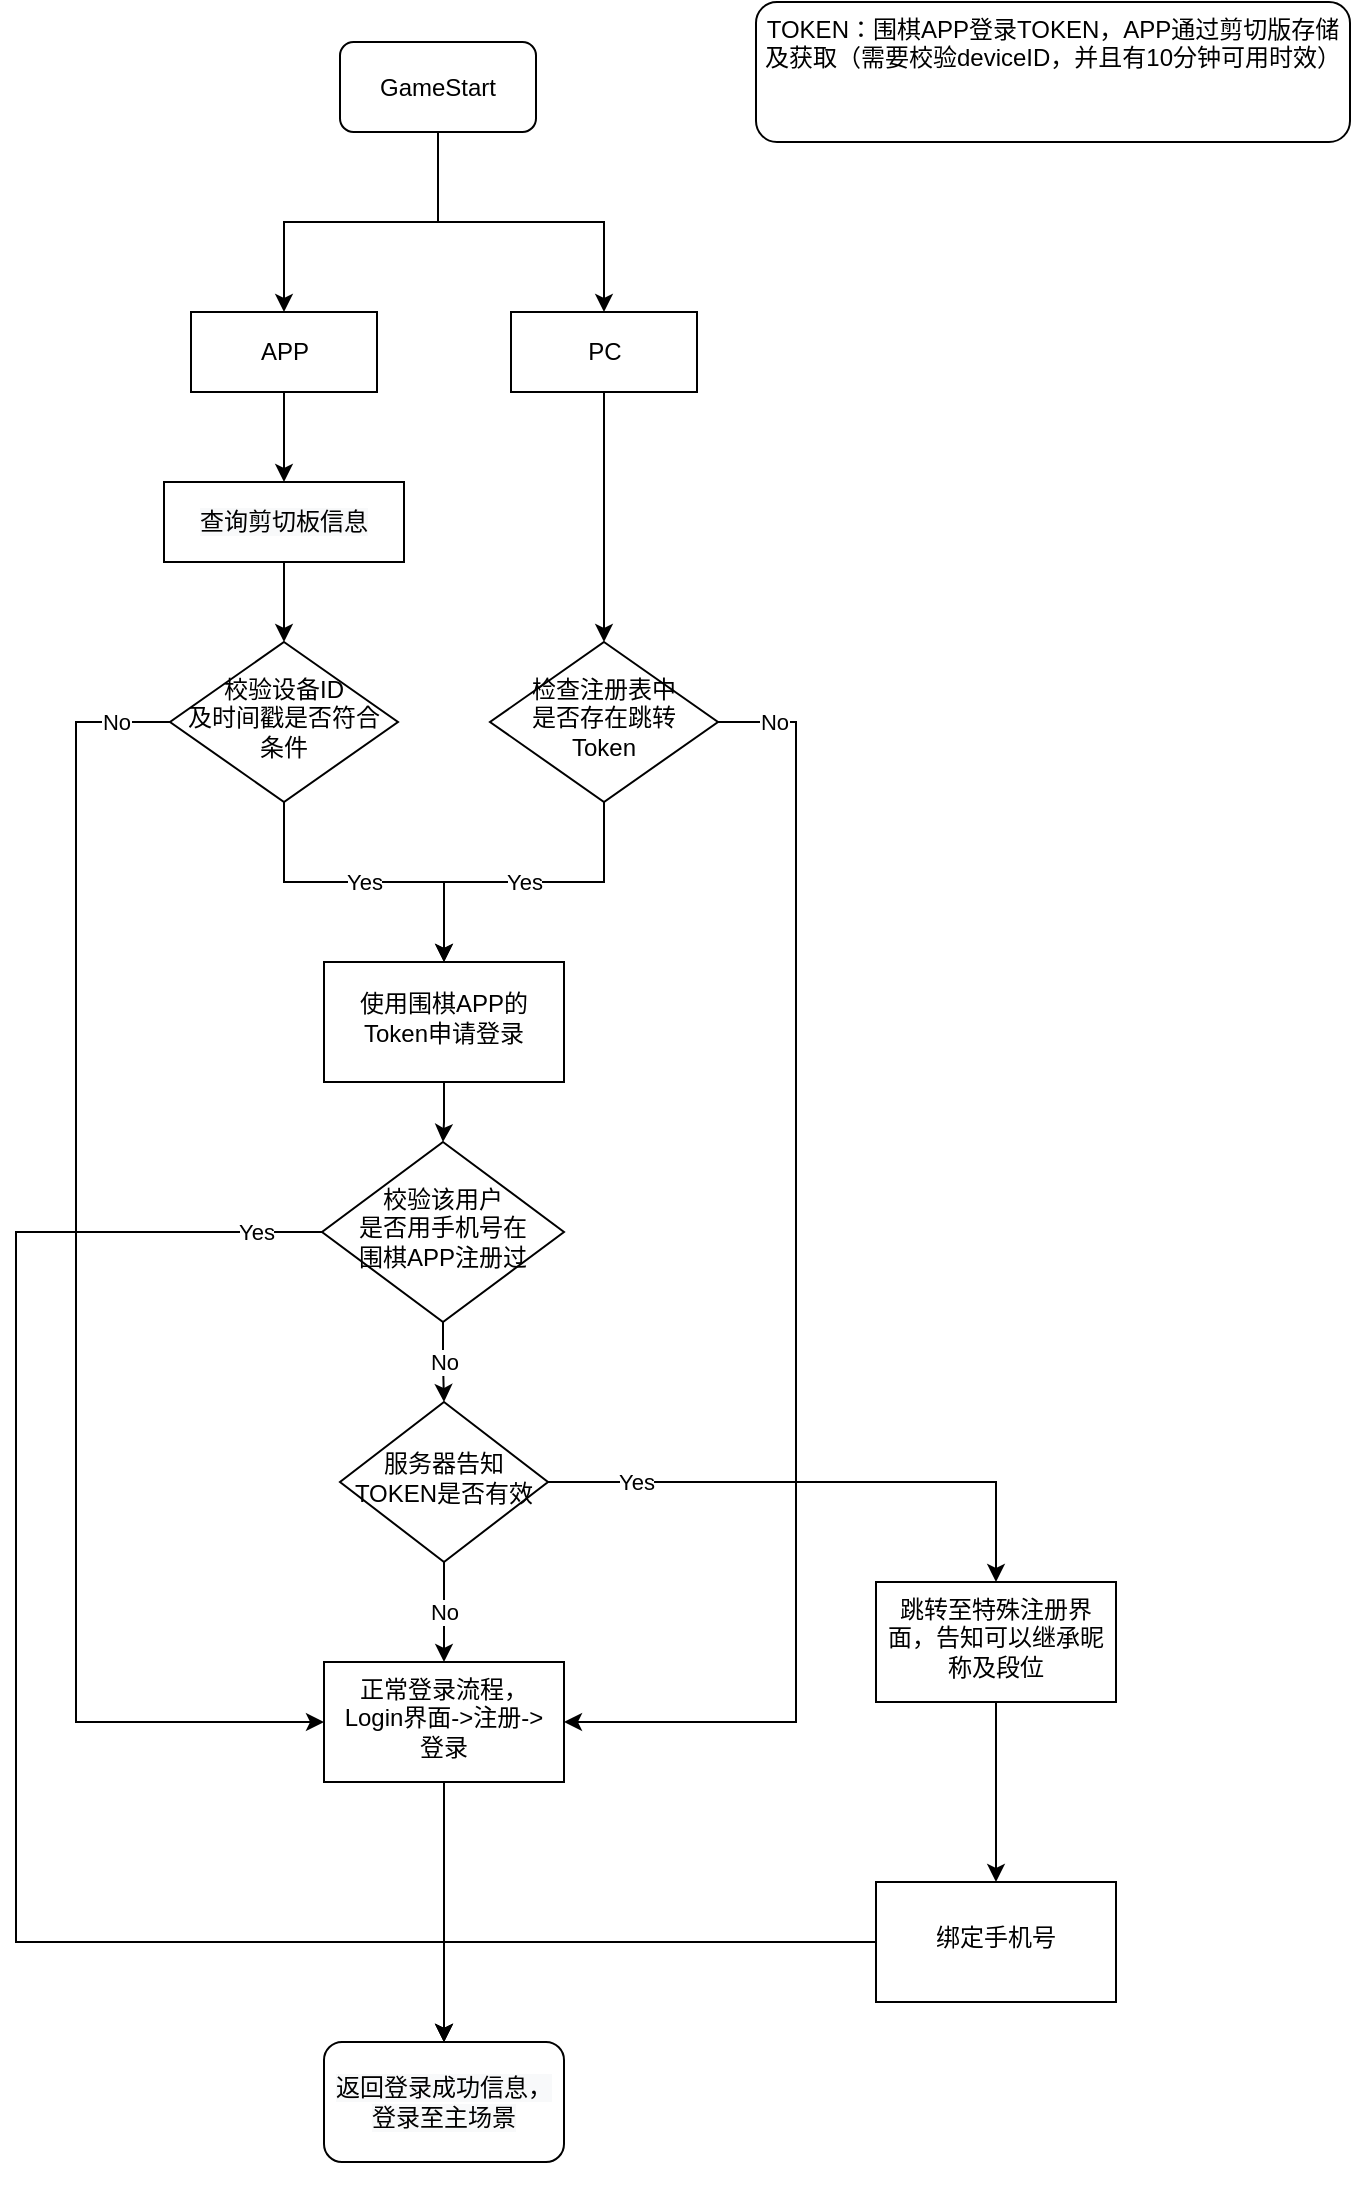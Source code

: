 <mxfile version="15.0.6" type="github">
  <diagram id="C5RBs43oDa-KdzZeNtuy" name="Page-1">
    <mxGraphModel dx="1790" dy="867" grid="1" gridSize="10" guides="1" tooltips="1" connect="1" arrows="1" fold="1" page="1" pageScale="1" pageWidth="827" pageHeight="1169" math="0" shadow="0">
      <root>
        <mxCell id="WIyWlLk6GJQsqaUBKTNV-0" />
        <mxCell id="WIyWlLk6GJQsqaUBKTNV-1" parent="WIyWlLk6GJQsqaUBKTNV-0" />
        <mxCell id="nziMc3zZna5WPYhRgBaK-10" style="edgeStyle=orthogonalEdgeStyle;rounded=0;orthogonalLoop=1;jettySize=auto;html=1;" edge="1" parent="WIyWlLk6GJQsqaUBKTNV-1" source="nziMc3zZna5WPYhRgBaK-67" target="nziMc3zZna5WPYhRgBaK-65">
          <mxGeometry relative="1" as="geometry">
            <mxPoint x="294" y="200" as="sourcePoint" />
            <mxPoint x="294" y="260" as="targetPoint" />
          </mxGeometry>
        </mxCell>
        <mxCell id="nziMc3zZna5WPYhRgBaK-34" value="Yes" style="edgeStyle=orthogonalEdgeStyle;rounded=0;orthogonalLoop=1;jettySize=auto;html=1;" edge="1" parent="WIyWlLk6GJQsqaUBKTNV-1" source="WIyWlLk6GJQsqaUBKTNV-6" target="nziMc3zZna5WPYhRgBaK-21">
          <mxGeometry relative="1" as="geometry" />
        </mxCell>
        <mxCell id="nziMc3zZna5WPYhRgBaK-42" value="No" style="edgeStyle=orthogonalEdgeStyle;rounded=0;orthogonalLoop=1;jettySize=auto;html=1;" edge="1" parent="WIyWlLk6GJQsqaUBKTNV-1" source="WIyWlLk6GJQsqaUBKTNV-6" target="nziMc3zZna5WPYhRgBaK-62">
          <mxGeometry x="-0.919" relative="1" as="geometry">
            <Array as="points">
              <mxPoint x="190" y="360" />
              <mxPoint x="190" y="860" />
            </Array>
            <mxPoint as="offset" />
          </mxGeometry>
        </mxCell>
        <mxCell id="WIyWlLk6GJQsqaUBKTNV-6" value="校验设备ID&lt;br&gt;及时间戳是否符合条件" style="rhombus;whiteSpace=wrap;html=1;shadow=0;fontFamily=Helvetica;fontSize=12;align=center;strokeWidth=1;spacing=6;spacingTop=-4;" parent="WIyWlLk6GJQsqaUBKTNV-1" vertex="1">
          <mxGeometry x="237" y="320" width="114" height="80" as="geometry" />
        </mxCell>
        <mxCell id="nziMc3zZna5WPYhRgBaK-6" style="edgeStyle=orthogonalEdgeStyle;rounded=0;orthogonalLoop=1;jettySize=auto;html=1;" edge="1" parent="WIyWlLk6GJQsqaUBKTNV-1" source="nziMc3zZna5WPYhRgBaK-69" target="nziMc3zZna5WPYhRgBaK-68">
          <mxGeometry relative="1" as="geometry">
            <mxPoint x="374" y="80" as="sourcePoint" />
            <mxPoint x="454" y="150" as="targetPoint" />
          </mxGeometry>
        </mxCell>
        <mxCell id="nziMc3zZna5WPYhRgBaK-7" style="edgeStyle=orthogonalEdgeStyle;rounded=0;orthogonalLoop=1;jettySize=auto;html=1;" edge="1" parent="WIyWlLk6GJQsqaUBKTNV-1" source="nziMc3zZna5WPYhRgBaK-69" target="nziMc3zZna5WPYhRgBaK-67">
          <mxGeometry relative="1" as="geometry">
            <mxPoint x="374" y="80" as="sourcePoint" />
            <mxPoint x="294" y="150" as="targetPoint" />
          </mxGeometry>
        </mxCell>
        <mxCell id="nziMc3zZna5WPYhRgBaK-11" style="edgeStyle=orthogonalEdgeStyle;rounded=0;orthogonalLoop=1;jettySize=auto;html=1;" edge="1" parent="WIyWlLk6GJQsqaUBKTNV-1" source="nziMc3zZna5WPYhRgBaK-68" target="nziMc3zZna5WPYhRgBaK-24">
          <mxGeometry relative="1" as="geometry">
            <mxPoint x="454" y="200" as="sourcePoint" />
            <mxPoint x="454" y="230" as="targetPoint" />
          </mxGeometry>
        </mxCell>
        <mxCell id="nziMc3zZna5WPYhRgBaK-12" style="edgeStyle=orthogonalEdgeStyle;rounded=0;orthogonalLoop=1;jettySize=auto;html=1;" edge="1" parent="WIyWlLk6GJQsqaUBKTNV-1" source="nziMc3zZna5WPYhRgBaK-65" target="WIyWlLk6GJQsqaUBKTNV-6">
          <mxGeometry relative="1" as="geometry">
            <mxPoint x="294" y="280" as="sourcePoint" />
          </mxGeometry>
        </mxCell>
        <mxCell id="nziMc3zZna5WPYhRgBaK-44" value="" style="edgeStyle=orthogonalEdgeStyle;rounded=0;orthogonalLoop=1;jettySize=auto;html=1;" edge="1" parent="WIyWlLk6GJQsqaUBKTNV-1" source="nziMc3zZna5WPYhRgBaK-21" target="nziMc3zZna5WPYhRgBaK-43">
          <mxGeometry relative="1" as="geometry" />
        </mxCell>
        <mxCell id="nziMc3zZna5WPYhRgBaK-21" value="使用围棋APP的Token申请登录" style="whiteSpace=wrap;html=1;shadow=0;strokeWidth=1;spacing=6;spacingTop=-4;" vertex="1" parent="WIyWlLk6GJQsqaUBKTNV-1">
          <mxGeometry x="314" y="480" width="120" height="60" as="geometry" />
        </mxCell>
        <mxCell id="nziMc3zZna5WPYhRgBaK-39" value="Yes" style="edgeStyle=orthogonalEdgeStyle;rounded=0;orthogonalLoop=1;jettySize=auto;html=1;" edge="1" parent="WIyWlLk6GJQsqaUBKTNV-1" source="nziMc3zZna5WPYhRgBaK-24" target="nziMc3zZna5WPYhRgBaK-21">
          <mxGeometry relative="1" as="geometry" />
        </mxCell>
        <mxCell id="nziMc3zZna5WPYhRgBaK-40" value="No" style="edgeStyle=orthogonalEdgeStyle;rounded=0;orthogonalLoop=1;jettySize=auto;html=1;exitX=1;exitY=0.5;exitDx=0;exitDy=0;" edge="1" parent="WIyWlLk6GJQsqaUBKTNV-1" source="nziMc3zZna5WPYhRgBaK-24" target="nziMc3zZna5WPYhRgBaK-62">
          <mxGeometry x="-0.914" relative="1" as="geometry">
            <mxPoint x="580" y="480" as="targetPoint" />
            <Array as="points">
              <mxPoint x="550" y="360" />
              <mxPoint x="550" y="860" />
            </Array>
            <mxPoint as="offset" />
          </mxGeometry>
        </mxCell>
        <mxCell id="nziMc3zZna5WPYhRgBaK-24" value="检查注册表中&lt;br&gt;是否存在跳转Token" style="rhombus;whiteSpace=wrap;html=1;shadow=0;fontFamily=Helvetica;fontSize=12;align=center;strokeWidth=1;spacing=6;spacingTop=-4;" vertex="1" parent="WIyWlLk6GJQsqaUBKTNV-1">
          <mxGeometry x="397" y="320" width="114" height="80" as="geometry" />
        </mxCell>
        <mxCell id="nziMc3zZna5WPYhRgBaK-59" value="No" style="edgeStyle=orthogonalEdgeStyle;rounded=0;orthogonalLoop=1;jettySize=auto;html=1;" edge="1" parent="WIyWlLk6GJQsqaUBKTNV-1" source="nziMc3zZna5WPYhRgBaK-43" target="nziMc3zZna5WPYhRgBaK-58">
          <mxGeometry relative="1" as="geometry" />
        </mxCell>
        <mxCell id="nziMc3zZna5WPYhRgBaK-72" value="Yes" style="edgeStyle=orthogonalEdgeStyle;rounded=0;orthogonalLoop=1;jettySize=auto;html=1;entryX=0.5;entryY=0;entryDx=0;entryDy=0;" edge="1" parent="WIyWlLk6GJQsqaUBKTNV-1" source="nziMc3zZna5WPYhRgBaK-43" target="nziMc3zZna5WPYhRgBaK-74">
          <mxGeometry x="-0.914" relative="1" as="geometry">
            <mxPoint x="306" y="1050" as="targetPoint" />
            <Array as="points">
              <mxPoint x="160" y="615" />
              <mxPoint x="160" y="970" />
              <mxPoint x="374" y="970" />
            </Array>
            <mxPoint as="offset" />
          </mxGeometry>
        </mxCell>
        <mxCell id="nziMc3zZna5WPYhRgBaK-43" value="校验该用户&lt;br&gt;是否用手机号在&lt;br&gt;围棋APP注册过" style="rhombus;whiteSpace=wrap;html=1;shadow=0;strokeWidth=1;spacing=6;spacingTop=-4;" vertex="1" parent="WIyWlLk6GJQsqaUBKTNV-1">
          <mxGeometry x="313" y="570" width="121" height="90" as="geometry" />
        </mxCell>
        <mxCell id="nziMc3zZna5WPYhRgBaK-56" value="&lt;span&gt;TOKEN：围棋APP登录TOKEN，APP通过剪切版存储及获取（需要校验deviceID，并且有10分钟可用时效）&lt;br&gt;&lt;br&gt;&lt;br&gt;&lt;/span&gt;" style="rounded=1;whiteSpace=wrap;html=1;" vertex="1" parent="WIyWlLk6GJQsqaUBKTNV-1">
          <mxGeometry x="530" width="297" height="70" as="geometry" />
        </mxCell>
        <mxCell id="nziMc3zZna5WPYhRgBaK-61" value="Yes" style="edgeStyle=orthogonalEdgeStyle;rounded=0;orthogonalLoop=1;jettySize=auto;html=1;" edge="1" parent="WIyWlLk6GJQsqaUBKTNV-1" source="nziMc3zZna5WPYhRgBaK-58" target="nziMc3zZna5WPYhRgBaK-60">
          <mxGeometry x="-0.679" relative="1" as="geometry">
            <mxPoint as="offset" />
          </mxGeometry>
        </mxCell>
        <mxCell id="nziMc3zZna5WPYhRgBaK-63" value="No" style="edgeStyle=orthogonalEdgeStyle;rounded=0;orthogonalLoop=1;jettySize=auto;html=1;" edge="1" parent="WIyWlLk6GJQsqaUBKTNV-1" source="nziMc3zZna5WPYhRgBaK-58" target="nziMc3zZna5WPYhRgBaK-62">
          <mxGeometry relative="1" as="geometry" />
        </mxCell>
        <mxCell id="nziMc3zZna5WPYhRgBaK-58" value="服务器告知TOKEN是否有效" style="rhombus;whiteSpace=wrap;html=1;shadow=0;strokeWidth=1;spacing=6;spacingTop=-4;" vertex="1" parent="WIyWlLk6GJQsqaUBKTNV-1">
          <mxGeometry x="322" y="700" width="104" height="80" as="geometry" />
        </mxCell>
        <mxCell id="nziMc3zZna5WPYhRgBaK-77" value="" style="edgeStyle=orthogonalEdgeStyle;rounded=0;orthogonalLoop=1;jettySize=auto;html=1;" edge="1" parent="WIyWlLk6GJQsqaUBKTNV-1" source="nziMc3zZna5WPYhRgBaK-60" target="nziMc3zZna5WPYhRgBaK-76">
          <mxGeometry relative="1" as="geometry" />
        </mxCell>
        <mxCell id="nziMc3zZna5WPYhRgBaK-60" value="跳转至特殊注册界面，告知可以继承昵称及段位" style="whiteSpace=wrap;html=1;shadow=0;strokeWidth=1;spacing=6;spacingTop=-4;" vertex="1" parent="WIyWlLk6GJQsqaUBKTNV-1">
          <mxGeometry x="590" y="790" width="120" height="60" as="geometry" />
        </mxCell>
        <mxCell id="nziMc3zZna5WPYhRgBaK-75" style="edgeStyle=orthogonalEdgeStyle;rounded=0;orthogonalLoop=1;jettySize=auto;html=1;" edge="1" parent="WIyWlLk6GJQsqaUBKTNV-1" source="nziMc3zZna5WPYhRgBaK-62" target="nziMc3zZna5WPYhRgBaK-74">
          <mxGeometry relative="1" as="geometry" />
        </mxCell>
        <mxCell id="nziMc3zZna5WPYhRgBaK-62" value="正常登录流程，Login界面-&amp;gt;注册-&amp;gt;登录" style="whiteSpace=wrap;html=1;shadow=0;strokeWidth=1;spacing=6;spacingTop=-4;" vertex="1" parent="WIyWlLk6GJQsqaUBKTNV-1">
          <mxGeometry x="314" y="830" width="120" height="60" as="geometry" />
        </mxCell>
        <mxCell id="nziMc3zZna5WPYhRgBaK-65" value="&#xa;&#xa;&lt;span style=&quot;color: rgb(0, 0, 0); font-family: helvetica; font-size: 12px; font-style: normal; font-weight: 400; letter-spacing: normal; text-align: center; text-indent: 0px; text-transform: none; word-spacing: 0px; background-color: rgb(248, 249, 250); display: inline; float: none;&quot;&gt;查询剪切板信息&lt;/span&gt;&#xa;&#xa;" style="rounded=0;whiteSpace=wrap;html=1;" vertex="1" parent="WIyWlLk6GJQsqaUBKTNV-1">
          <mxGeometry x="234" y="240" width="120" height="40" as="geometry" />
        </mxCell>
        <mxCell id="nziMc3zZna5WPYhRgBaK-67" value="APP" style="rounded=0;whiteSpace=wrap;html=1;" vertex="1" parent="WIyWlLk6GJQsqaUBKTNV-1">
          <mxGeometry x="247.5" y="155" width="93" height="40" as="geometry" />
        </mxCell>
        <mxCell id="nziMc3zZna5WPYhRgBaK-68" value="PC" style="rounded=0;whiteSpace=wrap;html=1;" vertex="1" parent="WIyWlLk6GJQsqaUBKTNV-1">
          <mxGeometry x="407.5" y="155" width="93" height="40" as="geometry" />
        </mxCell>
        <mxCell id="nziMc3zZna5WPYhRgBaK-69" value="GameStart" style="rounded=1;whiteSpace=wrap;html=1;" vertex="1" parent="WIyWlLk6GJQsqaUBKTNV-1">
          <mxGeometry x="322" y="20" width="98" height="45" as="geometry" />
        </mxCell>
        <mxCell id="nziMc3zZna5WPYhRgBaK-74" value="&#xa;&#xa;&lt;span style=&quot;color: rgb(0, 0, 0); font-family: helvetica; font-size: 12px; font-style: normal; font-weight: 400; letter-spacing: normal; text-align: center; text-indent: 0px; text-transform: none; word-spacing: 0px; background-color: rgb(248, 249, 250); display: inline; float: none;&quot;&gt;返回登录成功信息，登录至主场景&lt;/span&gt;&#xa;&#xa;" style="rounded=1;whiteSpace=wrap;html=1;" vertex="1" parent="WIyWlLk6GJQsqaUBKTNV-1">
          <mxGeometry x="314" y="1020" width="120" height="60" as="geometry" />
        </mxCell>
        <mxCell id="nziMc3zZna5WPYhRgBaK-78" style="edgeStyle=orthogonalEdgeStyle;rounded=0;orthogonalLoop=1;jettySize=auto;html=1;" edge="1" parent="WIyWlLk6GJQsqaUBKTNV-1" source="nziMc3zZna5WPYhRgBaK-76" target="nziMc3zZna5WPYhRgBaK-74">
          <mxGeometry relative="1" as="geometry" />
        </mxCell>
        <mxCell id="nziMc3zZna5WPYhRgBaK-76" value="绑定手机号" style="whiteSpace=wrap;html=1;shadow=0;strokeWidth=1;spacing=6;spacingTop=-4;" vertex="1" parent="WIyWlLk6GJQsqaUBKTNV-1">
          <mxGeometry x="590" y="940" width="120" height="60" as="geometry" />
        </mxCell>
      </root>
    </mxGraphModel>
  </diagram>
</mxfile>
